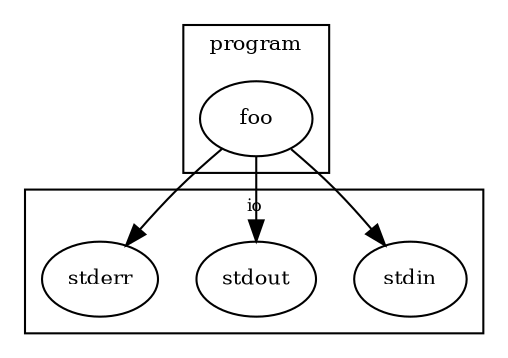 
digraph G {
  subgraph cluster0 {
    label="program";
    fontsize="10";
    foo [fontsize="10"];
  }
  subgraph cluster1 {
    label="io";
    fontsize="8";
    stdin [fontsize="10"];
    stdout [fontsize="10"];
    stderr [fontsize="10"];
  }
  foo -> stdin
  foo -> stdout
  foo -> stderr
}

